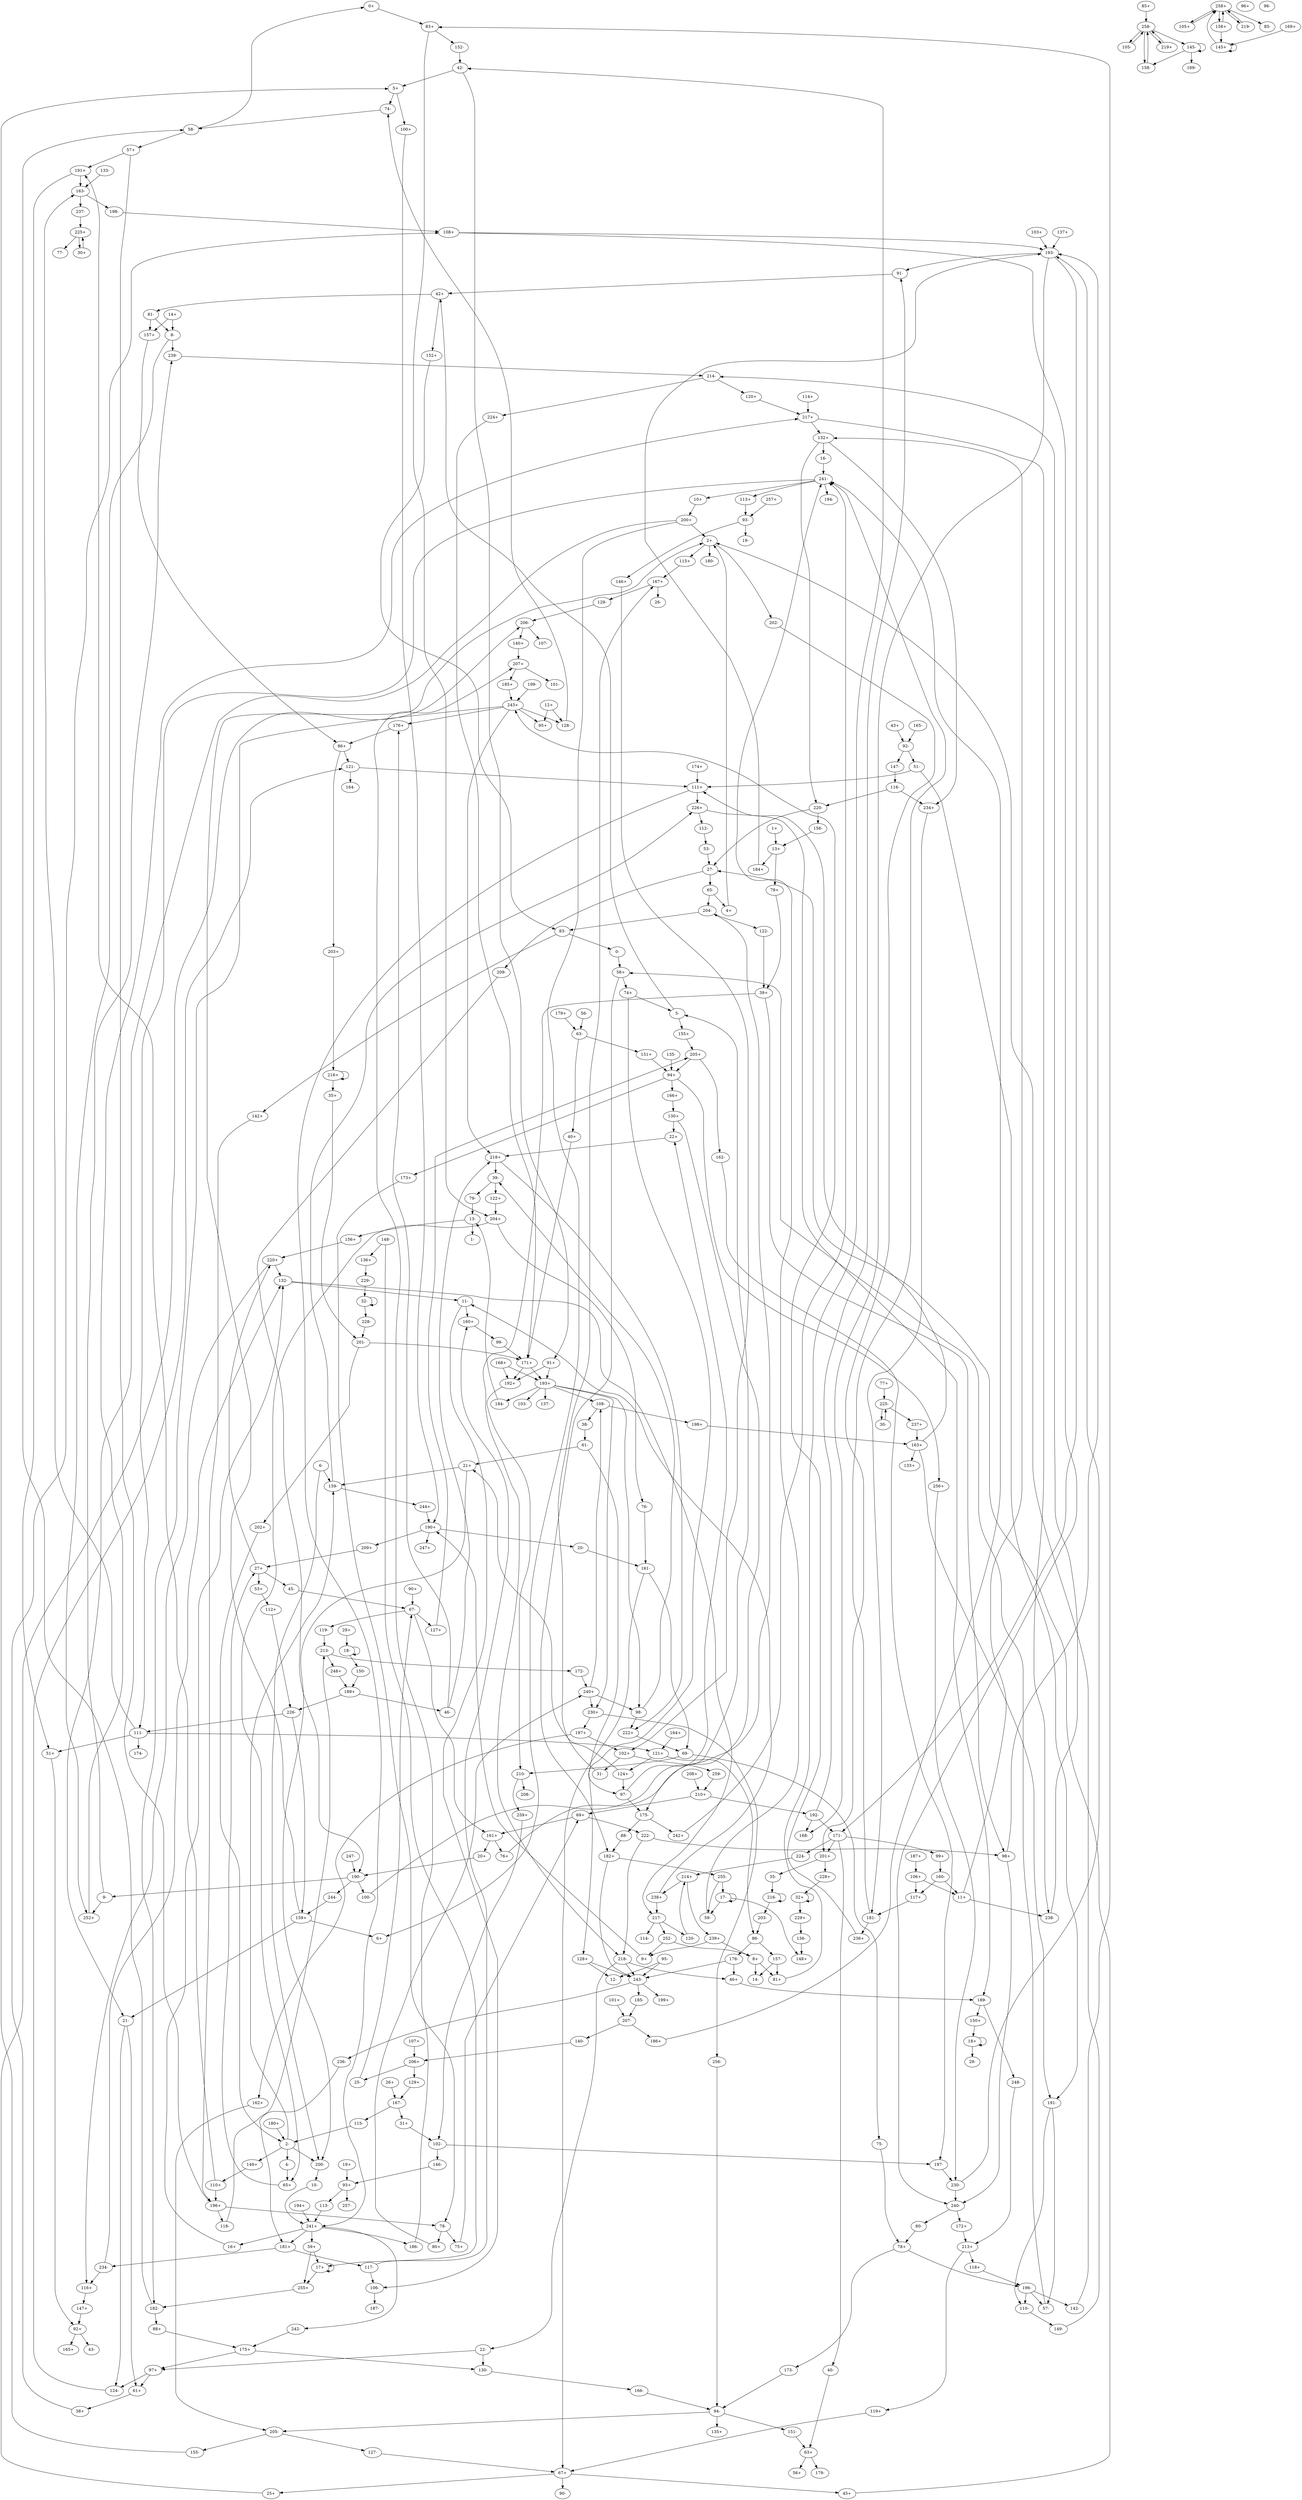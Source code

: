 digraph adj {
graph [k=37]
edge [d=-36]
"0+" [l=98 C=1836]
"0-" [l=98 C=1836]
"1+" [l=4825 C=112791]
"1-" [l=4825 C=112791]
"2+" [l=38 C=110]
"2-" [l=38 C=110]
"4+" [l=119 C=2108]
"4-" [l=119 C=2108]
"5+" [l=39 C=129]
"5-" [l=39 C=129]
"6+" [l=1548 C=33336]
"6-" [l=1548 C=33336]
"8+" [l=236 C=4461]
"8-" [l=236 C=4461]
"9+" [l=64 C=625]
"9-" [l=64 C=625]
"10+" [l=945 C=18948]
"10-" [l=945 C=18948]
"11+" [l=85 C=662]
"11-" [l=85 C=662]
"12+" [l=6490 C=144583]
"12-" [l=6490 C=144583]
"13+" [l=41 C=398]
"13-" [l=41 C=398]
"14+" [l=2810 C=64494]
"14-" [l=2810 C=64494]
"16+" [l=108 C=1277]
"16-" [l=108 C=1277]
"17+" [l=37 C=141]
"17-" [l=37 C=141]
"18+" [l=78 C=3319]
"18-" [l=78 C=3319]
"19+" [l=107 C=926]
"19-" [l=107 C=926]
"20+" [l=91 C=1029]
"20-" [l=91 C=1029]
"21+" [l=78 C=299]
"21-" [l=78 C=299]
"22+" [l=3494 C=79368]
"22-" [l=3494 C=79368]
"25+" [l=74 C=409]
"25-" [l=74 C=409]
"26+" [l=118 C=1347]
"26-" [l=118 C=1347]
"27+" [l=37 C=57]
"27-" [l=37 C=57]
"29+" [l=7642 C=171547]
"29-" [l=7642 C=171547]
"30+" [l=73 C=800]
"30-" [l=73 C=800]
"31+" [l=102 C=1475]
"31-" [l=102 C=1475]
"32+" [l=37 C=125]
"32-" [l=37 C=125]
"35+" [l=1818 C=40832]
"35-" [l=1818 C=40832]
"38+" [l=670 C=11081]
"38-" [l=670 C=11081]
"39+" [l=40 C=155]
"39-" [l=40 C=155]
"40+" [l=2217 C=53761]
"40-" [l=2217 C=53761]
"42+" [l=44 C=294]
"42-" [l=44 C=294]
"43+" [l=192 C=1787]
"43-" [l=192 C=1787]
"45+" [l=934 C=19735]
"45-" [l=934 C=19735]
"46+" [l=1861 C=49479]
"46-" [l=1861 C=49479]
"51+" [l=2543 C=56796]
"51-" [l=2543 C=56796]
"53+" [l=145 C=1904]
"53-" [l=145 C=1904]
"56+" [l=1371 C=29432]
"56-" [l=1371 C=29432]
"57+" [l=4194 C=83691]
"57-" [l=4194 C=83691]
"58+" [l=49 C=437]
"58-" [l=49 C=437]
"59+" [l=7062 C=158134]
"59-" [l=7062 C=158134]
"61+" [l=3142 C=75579]
"61-" [l=3142 C=75579]
"63+" [l=45 C=222]
"63-" [l=45 C=222]
"65+" [l=45 C=401]
"65-" [l=45 C=401]
"67+" [l=43 C=298]
"67-" [l=43 C=298]
"69+" [l=40 C=140]
"69-" [l=40 C=140]
"74+" [l=4409 C=95249]
"74-" [l=4409 C=95249]
"75+" [l=783 C=17313]
"75-" [l=783 C=17313]
"76+" [l=71 C=855]
"76-" [l=71 C=855]
"77+" [l=187 C=2247]
"77-" [l=187 C=2247]
"78+" [l=37 C=49]
"78-" [l=37 C=49]
"79+" [l=81 C=781]
"79-" [l=81 C=781]
"80+" [l=328 C=8453]
"80-" [l=328 C=8453]
"81+" [l=2021 C=45443]
"81-" [l=2021 C=45443]
"83+" [l=39 C=167]
"83-" [l=39 C=167]
"85+" [l=2077 C=49710]
"85-" [l=2077 C=49710]
"86+" [l=41 C=210]
"86-" [l=41 C=210]
"88+" [l=313 C=7100]
"88-" [l=313 C=7100]
"90+" [l=145 C=1384]
"90-" [l=145 C=1384]
"91+" [l=1270 C=30296]
"91-" [l=1270 C=30296]
"92+" [l=39 C=145]
"92-" [l=39 C=145]
"93+" [l=39 C=72]
"93-" [l=39 C=72]
"94+" [l=38 C=129]
"94-" [l=38 C=129]
"95+" [l=1848 C=35101]
"95-" [l=1848 C=35101]
"96+" [l=10589 C=225349]
"96-" [l=10589 C=225349]
"97+" [l=574 C=10079]
"97-" [l=574 C=10079]
"98+" [l=40 C=126]
"98-" [l=40 C=126]
"99+" [l=992 C=23984]
"99-" [l=992 C=23984]
"100+" [l=1058 C=24154]
"100-" [l=1058 C=24154]
"101+" [l=1613 C=32585]
"101-" [l=1613 C=32585]
"102+" [l=59 C=1626]
"102-" [l=59 C=1626]
"103+" [l=12276 C=286333]
"103-" [l=12276 C=286333]
"105+" [l=73 C=1083]
"105-" [l=73 C=1083]
"106+" [l=5018 C=115388]
"106-" [l=5018 C=115388]
"107+" [l=1379 C=28767]
"107-" [l=1379 C=28767]
"108+" [l=40 C=153]
"108-" [l=40 C=153]
"110+" [l=74 C=873]
"110-" [l=74 C=873]
"111+" [l=37 C=57]
"111-" [l=37 C=57]
"112+" [l=663 C=12256]
"112-" [l=663 C=12256]
"113+" [l=73 C=694]
"113-" [l=73 C=694]
"114+" [l=114 C=905]
"114-" [l=114 C=905]
"115+" [l=1874 C=38503]
"115-" [l=1874 C=38503]
"116+" [l=148 C=1806]
"116-" [l=148 C=1806]
"117+" [l=156 C=2123]
"117-" [l=156 C=2123]
"118+" [l=73 C=783]
"118-" [l=73 C=783]
"119+" [l=174 C=3085]
"119-" [l=174 C=3085]
"120+" [l=1922 C=41571]
"120-" [l=1922 C=41571]
"121+" [l=39 C=161]
"121-" [l=39 C=161]
"122+" [l=4583 C=111671]
"122-" [l=4583 C=111671]
"124+" [l=2330 C=53219]
"124-" [l=2330 C=53219]
"127+" [l=88 C=788]
"127-" [l=88 C=788]
"128+" [l=254 C=3275]
"128-" [l=254 C=3275]
"129+" [l=84 C=1024]
"129-" [l=84 C=1024]
"130+" [l=11268 C=246420]
"130-" [l=11268 C=246420]
"132+" [l=38 C=67]
"132-" [l=38 C=67]
"133+" [l=990 C=21098]
"133-" [l=990 C=21098]
"135+" [l=1611 C=35346]
"135-" [l=1611 C=35346]
"136+" [l=7432 C=146658]
"136-" [l=7432 C=146658]
"137+" [l=245 C=2132]
"137-" [l=245 C=2132]
"140+" [l=623 C=14919]
"140-" [l=623 C=14919]
"142+" [l=64 C=811]
"142-" [l=64 C=811]
"145+" [l=59 C=1455]
"145-" [l=59 C=1455]
"146+" [l=727 C=13605]
"146-" [l=727 C=13605]
"147+" [l=1980 C=47967]
"147-" [l=1980 C=47967]
"148+" [l=480 C=9171]
"148-" [l=480 C=9171]
"149+" [l=2306 C=59566]
"149-" [l=2306 C=59566]
"150+" [l=567 C=9421]
"150-" [l=567 C=9421]
"151+" [l=108 C=1305]
"151-" [l=108 C=1305]
"152+" [l=3149 C=67802]
"152-" [l=3149 C=67802]
"155+" [l=156 C=1740]
"155-" [l=156 C=1740]
"156+" [l=117 C=1756]
"156-" [l=117 C=1756]
"157+" [l=670 C=9929]
"157-" [l=670 C=9929]
"158+" [l=61 C=2724]
"158-" [l=61 C=2724]
"159+" [l=38 C=60]
"159-" [l=38 C=60]
"160+" [l=2799 C=57581]
"160-" [l=2799 C=57581]
"161+" [l=43 C=287]
"161-" [l=43 C=287]
"162+" [l=99 C=1030]
"162-" [l=99 C=1030]
"163+" [l=37 C=55]
"163-" [l=37 C=55]
"164+" [l=1638 C=38536]
"164-" [l=1638 C=38536]
"165+" [l=3225 C=78322]
"165-" [l=3225 C=78322]
"166+" [l=6470 C=136171]
"166-" [l=6470 C=136171]
"167+" [l=43 C=124]
"167-" [l=43 C=124]
"168+" [l=3543 C=72836]
"168-" [l=3543 C=72836]
"169+" [l=3878 C=96810]
"169-" [l=3878 C=96810]
"171+" [l=37 C=109]
"171-" [l=37 C=109]
"172+" [l=1309 C=31602]
"172-" [l=1309 C=31602]
"173+" [l=73 C=766]
"173-" [l=73 C=766]
"174+" [l=459 C=7329]
"174-" [l=459 C=7329]
"175+" [l=38 C=125]
"175-" [l=38 C=125]
"176+" [l=73 C=804]
"176-" [l=73 C=804]
"179+" [l=104 C=1139]
"179-" [l=104 C=1139]
"180+" [l=2309 C=50370]
"180-" [l=2309 C=50370]
"181+" [l=47 C=717]
"181-" [l=47 C=717]
"182+" [l=37 C=31]
"182-" [l=37 C=31]
"184+" [l=91 C=1422]
"184-" [l=91 C=1422]
"185+" [l=482 C=9133]
"185-" [l=482 C=9133]
"186+" [l=360 C=5889]
"186-" [l=360 C=5889]
"187+" [l=1942 C=37769]
"187-" [l=1942 C=37769]
"189+" [l=44 C=289]
"189-" [l=44 C=289]
"190+" [l=38 C=104]
"190-" [l=38 C=104]
"191+" [l=2594 C=66537]
"191-" [l=2594 C=66537]
"192+" [l=220 C=2857]
"192-" [l=220 C=2857]
"193+" [l=37 C=129]
"193-" [l=37 C=129]
"194+" [l=3559 C=71669]
"194-" [l=3559 C=71669]
"196+" [l=44 C=449]
"196-" [l=44 C=449]
"197+" [l=61 C=487]
"197-" [l=61 C=487]
"198+" [l=74 C=855]
"198-" [l=74 C=855]
"199+" [l=1637 C=32803]
"199-" [l=1637 C=32803]
"200+" [l=238 C=3039]
"200-" [l=238 C=3039]
"201+" [l=37 C=56]
"201-" [l=37 C=56]
"202+" [l=87 C=895]
"202-" [l=87 C=895]
"203+" [l=376 C=5253]
"203-" [l=376 C=5253]
"204+" [l=42 C=284]
"204-" [l=42 C=284]
"205+" [l=41 C=214]
"205-" [l=41 C=214]
"206+" [l=43 C=227]
"206-" [l=43 C=227]
"207+" [l=54 C=761]
"207-" [l=54 C=761]
"208+" [l=88 C=683]
"208-" [l=88 C=683]
"209+" [l=90 C=925]
"209-" [l=90 C=925]
"210+" [l=40 C=93]
"210-" [l=40 C=93]
"213+" [l=37 C=36]
"213-" [l=37 C=36]
"214+" [l=40 C=98]
"214-" [l=40 C=98]
"216+" [l=38 C=156]
"216-" [l=38 C=156]
"217+" [l=44 C=213]
"217-" [l=44 C=213]
"218+" [l=38 C=77]
"218-" [l=38 C=77]
"219+" [l=73 C=938]
"219-" [l=73 C=938]
"220+" [l=37 C=35]
"220-" [l=37 C=35]
"222+" [l=184 C=2677]
"222-" [l=184 C=2677]
"224+" [l=4876 C=117225]
"224-" [l=4876 C=117225]
"225+" [l=44 C=492]
"225-" [l=44 C=492]
"226+" [l=44 C=399]
"226-" [l=44 C=399]
"228+" [l=3080 C=72692]
"228-" [l=3080 C=72692]
"229+" [l=404 C=8678]
"229-" [l=404 C=8678]
"230+" [l=37 C=43]
"230-" [l=37 C=43]
"234+" [l=102 C=1132]
"234-" [l=102 C=1132]
"236+" [l=3026 C=60870]
"236-" [l=3026 C=60870]
"237+" [l=1448 C=34440]
"237-" [l=1448 C=34440]
"238+" [l=1288 C=31398]
"238-" [l=1288 C=31398]
"239+" [l=686 C=15438]
"239-" [l=686 C=15438]
"240+" [l=37 C=52]
"240-" [l=37 C=52]
"241+" [l=37 C=143]
"241-" [l=37 C=143]
"242+" [l=141 C=1789]
"242-" [l=141 C=1789]
"243+" [l=37 C=52]
"243-" [l=37 C=52]
"244+" [l=64 C=345]
"244-" [l=64 C=345]
"247+" [l=911 C=22465]
"247-" [l=911 C=22465]
"248+" [l=1274 C=32259]
"248-" [l=1274 C=32259]
"252+" [l=1325 C=32282]
"252-" [l=1325 C=32282]
"255+" [l=2321 C=52049]
"255-" [l=2321 C=52049]
"256+" [l=118 C=2438]
"256-" [l=118 C=2438]
"257+" [l=2482 C=59601]
"257-" [l=2482 C=59601]
"258+" [l=37 C=197]
"258-" [l=37 C=197]
"259+" [l=3616 C=79895]
"259-" [l=3616 C=79895]
"0+" -> "83+"
"0-" -> "58+"
"1+" -> "13+"
"2+" -> "180-"
"2+" -> "115+" [d=-33]
"2+" -> "202-" [d=-33]
"2-" -> "4-"
"2-" -> "149+" [d=-34]
"2-" -> "159-" [d=-31]
"2-" -> "200-" [d=-31]
"4+" -> "2+"
"4-" -> "65+"
"5+" -> "100+"
"5+" -> "74-" [d=-33]
"5-" -> "155+"
"5-" -> "42+" [d=-30]
"6-" -> "159-"
"6-" -> "200-"
"8+" -> "14-"
"8+" -> "81+"
"8-" -> "239-"
"8-" -> "252+"
"9+" -> "190+" [d=-35]
"9-" -> "239-"
"9-" -> "252+"
"10+" -> "200+" [d=-11]
"10-" -> "241+" [d=-34]
"11+" -> "132+"
"11+" -> "238-"
"11-" -> "106-"
"11-" -> "160+"
"12+" -> "95+"
"12+" -> "128-"
"13+" -> "79+"
"13+" -> "184+"
"13-" -> "1-"
"13-" -> "156+"
"14+" -> "8-"
"14+" -> "157+"
"16+" -> "132-"
"16-" -> "241-" [d=-12]
"17+" -> "255+"
"17+" -> "17+" [d=-35]
"17-" -> "148+" [d=-32]
"17-" -> "17-" [d=-35]
"17-" -> "59-" [d=-35]
"18+" -> "29-"
"18+" -> "18+" [d=-26]
"18-" -> "150-"
"18-" -> "18-" [d=-26]
"19+" -> "93+"
"20+" -> "190-" [d=-35]
"20-" -> "161-"
"21+" -> "159-"
"21+" -> "200-"
"21-" -> "61+"
"21-" -> "124-"
"22+" -> "218+"
"22-" -> "97+"
"22-" -> "130-"
"25+" -> "206-"
"25-" -> "67-" [d=-33]
"26+" -> "167-"
"27+" -> "53+"
"27+" -> "45-" [d=-35]
"27+" -> "220+" [d=-34]
"27-" -> "65-"
"27-" -> "209-"
"29+" -> "18-"
"30+" -> "225+"
"30-" -> "225-"
"31+" -> "102-"
"31-" -> "167+"
"32+" -> "229+"
"32+" -> "32+" [d=-35]
"32-" -> "228-"
"32-" -> "32-" [d=-35]
"35+" -> "201-"
"35-" -> "216-"
"38+" -> "108+"
"38-" -> "61-" [d=-17]
"39+" -> "98+"
"39+" -> "218-"
"39-" -> "79-"
"39-" -> "122+"
"40+" -> "171+" [d=-35]
"40-" -> "63+"
"42+" -> "81-"
"42+" -> "152+"
"42-" -> "91+"
"42-" -> "5+" [d=-30]
"43+" -> "92-"
"45+" -> "27-" [d=-35]
"45-" -> "67-"
"46+" -> "189-"
"46-" -> "176+"
"46-" -> "218+" [d=-32]
"51+" -> "92+"
"51-" -> "191-"
"51-" -> "111+" [d=-31]
"53+" -> "112+" [d=-9]
"53-" -> "27-"
"56-" -> "63-"
"57+" -> "191+"
"57+" -> "196+" [d=-33]
"57-" -> "58+"
"58+" -> "74+"
"58+" -> "182+" [d=-30]
"58-" -> "0+"
"58-" -> "57+"
"59+" -> "255+"
"59+" -> "17+" [d=-35]
"59-" -> "241-" [d=-12]
"61+" -> "38+" [d=-17]
"61-" -> "21+"
"61-" -> "97-"
"63+" -> "56+"
"63+" -> "179-"
"63-" -> "40+"
"63-" -> "151+"
"65+" -> "27+"
"65-" -> "4+"
"65-" -> "204-" [d=-11]
"67+" -> "45+"
"67+" -> "25+" [d=-33]
"67+" -> "90-" [d=-33]
"67-" -> "127+"
"67-" -> "119-" [d=-35]
"67-" -> "161+" [d=-33]
"69+" -> "222-"
"69+" -> "161+" [d=-29]
"69-" -> "75-"
"69-" -> "210-" [d=-10]
"74+" -> "128+"
"74+" -> "5-" [d=-33]
"74-" -> "58-"
"75+" -> "69+"
"75-" -> "78+"
"76+" -> "204-"
"76-" -> "161-"
"77+" -> "225-"
"78+" -> "173-"
"78+" -> "196-" [d=-25]
"78-" -> "75+"
"78-" -> "80+"
"79+" -> "39+"
"79-" -> "13-"
"80+" -> "240+"
"80-" -> "78+"
"81+" -> "42-"
"81-" -> "8-"
"81-" -> "157+"
"83+" -> "152-"
"83+" -> "204+" [d=-26]
"83-" -> "0-"
"83-" -> "142+"
"85+" -> "258-" [d=-29]
"86+" -> "203+"
"86+" -> "121-" [d=-34]
"86-" -> "157-"
"86-" -> "176-"
"88+" -> "175+"
"88-" -> "182+"
"90+" -> "67-" [d=-33]
"91+" -> "192+"
"91+" -> "193+"
"91-" -> "42+"
"92+" -> "43-"
"92+" -> "165+"
"92-" -> "51-"
"92-" -> "147-"
"93+" -> "113-"
"93+" -> "257-"
"93-" -> "19-"
"93-" -> "146+"
"94+" -> "256+"
"94+" -> "166+" [d=-24]
"94+" -> "173+" [d=-24]
"94-" -> "151-"
"94-" -> "135+" [d=-35]
"94-" -> "205-" [d=-32]
"95-" -> "12-"
"95-" -> "243-" [d=-31]
"97+" -> "61+"
"97+" -> "124-"
"97-" -> "22+"
"97-" -> "175-"
"98+" -> "193-" [d=-32]
"98+" -> "240-" [d=-32]
"98-" -> "39-"
"98-" -> "222+"
"99+" -> "160-" [d=-17]
"99-" -> "171+" [d=-35]
"100+" -> "190+"
"100-" -> "5-"
"101+" -> "207-"
"102+" -> "31-"
"102+" -> "259-"
"102-" -> "146-"
"102-" -> "197-" [d=-14]
"103+" -> "193-" [d=-33]
"105+" -> "258+" [d=-31]
"105-" -> "258-"
"106+" -> "11+"
"106+" -> "117+"
"106-" -> "187-" [d=-18]
"107+" -> "206+"
"108+" -> "240-" [d=-32]
"108+" -> "193-" [d=-32]
"108-" -> "38-"
"108-" -> "198+"
"110+" -> "191+"
"110+" -> "196+" [d=-33]
"110-" -> "149-" [d=-12]
"111+" -> "226+" [d=-21]
"111+" -> "241+" [d=-30]
"111-" -> "174-" [d=-33]
"111-" -> "121+" [d=-32]
"111-" -> "51+" [d=-31]
"111-" -> "163-" [d=-30]
"112+" -> "226-"
"112-" -> "53-" [d=-9]
"113+" -> "93-"
"113-" -> "241+"
"114+" -> "217+"
"115+" -> "167+"
"115-" -> "2-" [d=-33]
"116+" -> "147+" [d=-21]
"116-" -> "220-"
"116-" -> "234+"
"117+" -> "181-"
"117-" -> "106-"
"117-" -> "160+"
"118+" -> "196-"
"118-" -> "213-"
"119+" -> "67+" [d=-35]
"119-" -> "213-"
"120+" -> "217+" [d=-34]
"120-" -> "214+"
"121+" -> "124+"
"121+" -> "86-" [d=-34]
"121-" -> "164-"
"121-" -> "111+" [d=-32]
"122+" -> "204+"
"122-" -> "39+"
"124+" -> "21+"
"124+" -> "97-"
"124-" -> "121-"
"127+" -> "205+"
"127-" -> "67+"
"128+" -> "12-"
"128+" -> "243-" [d=-31]
"128-" -> "74-"
"129+" -> "167-"
"129-" -> "206-"
"130+" -> "22+"
"130+" -> "175-"
"130-" -> "166-" [d=-7]
"132+" -> "16-"
"132+" -> "220-" [d=-33]
"132+" -> "234+" [d=-33]
"132-" -> "11-"
"132-" -> "217-"
"133-" -> "163-"
"135-" -> "94+" [d=-35]
"136+" -> "229-" [d=-8]
"136-" -> "148+"
"137+" -> "193-" [d=-33]
"140+" -> "207+"
"140-" -> "206+"
"142+" -> "196+"
"142-" -> "83+"
"145+" -> "258+" [d=-26]
"145+" -> "145+" [d=-16]
"145-" -> "169-"
"145-" -> "145-" [d=-16]
"145-" -> "158-" [d=-16]
"146+" -> "102+"
"146-" -> "93+"
"147+" -> "92+"
"147-" -> "116-" [d=-21]
"148-" -> "136+"
"148-" -> "17+" [d=-32]
"149+" -> "110+" [d=-12]
"149-" -> "2+" [d=-34]
"150+" -> "18+"
"150-" -> "189+"
"151+" -> "94+"
"151-" -> "63+"
"152+" -> "83-"
"152-" -> "42-"
"155+" -> "205+"
"155-" -> "5+"
"156+" -> "220+"
"156-" -> "13+"
"157+" -> "86+"
"157-" -> "14-"
"157-" -> "81+"
"158+" -> "258+" [d=-26]
"158+" -> "145+" [d=-16]
"158-" -> "258-" [d=-29]
"159+" -> "6+"
"159+" -> "21-"
"159+" -> "2+" [d=-31]
"159-" -> "244+"
"159-" -> "226+" [d=-21]
"160+" -> "99-" [d=-17]
"160-" -> "11+"
"160-" -> "117+"
"161+" -> "20+"
"161+" -> "76+"
"161-" -> "69-" [d=-29]
"161-" -> "67+" [d=-33]
"162+" -> "205-"
"162-" -> "197-"
"163+" -> "133+"
"163+" -> "191-" [d=-35]
"163+" -> "111+" [d=-30]
"163-" -> "198-"
"163-" -> "237-"
"164+" -> "121+"
"165-" -> "92-"
"166+" -> "130+" [d=-7]
"166-" -> "94-" [d=-24]
"167+" -> "26-"
"167+" -> "129-"
"167-" -> "31+"
"167-" -> "115-"
"168+" -> "192+"
"168+" -> "193+"
"169+" -> "145+"
"171+" -> "192+"
"171+" -> "193+"
"171-" -> "99+" [d=-35]
"171-" -> "201+" [d=-29]
"171-" -> "40-" [d=-35]
"171-" -> "224-" [d=-35]
"172+" -> "213+"
"172-" -> "240+"
"173+" -> "78-"
"173-" -> "94-" [d=-24]
"174+" -> "111+" [d=-33]
"175+" -> "97+"
"175+" -> "130-"
"175-" -> "88-"
"175-" -> "242+"
"176+" -> "86+"
"176-" -> "46+"
"176-" -> "243-" [d=-33]
"179+" -> "63-"
"180+" -> "2-"
"181+" -> "117-"
"181+" -> "234-"
"181-" -> "236+"
"181-" -> "241-" [d=-29]
"182+" -> "255-"
"182+" -> "243-" [d=-32]
"182-" -> "88+"
"182-" -> "58-" [d=-30]
"184+" -> "193-" [d=-34]
"184-" -> "13-"
"185+" -> "243+"
"185-" -> "207-"
"186+" -> "241-" [d=-34]
"186-" -> "207+"
"187+" -> "106+" [d=-18]
"189+" -> "46-"
"189+" -> "226-" [d=-21]
"189-" -> "150+"
"189-" -> "248-"
"190+" -> "247+"
"190+" -> "20-" [d=-35]
"190+" -> "209+" [d=-35]
"190-" -> "100-"
"190-" -> "9-" [d=-35]
"190-" -> "244-" [d=-35]
"191+" -> "51+"
"191+" -> "163-" [d=-35]
"191-" -> "57-"
"191-" -> "110-"
"192+" -> "210-"
"192-" -> "91-"
"192-" -> "168-"
"192-" -> "171-"
"193+" -> "184-" [d=-34]
"193+" -> "98-" [d=-32]
"193+" -> "230+" [d=-32]
"193+" -> "103-" [d=-33]
"193+" -> "137-" [d=-33]
"193+" -> "108-" [d=-32]
"193-" -> "91-"
"193-" -> "168-"
"193-" -> "171-"
"194+" -> "241+" [d=-33]
"196+" -> "118-"
"196+" -> "78-" [d=-25]
"196-" -> "142-"
"196-" -> "57-" [d=-33]
"196-" -> "110-" [d=-33]
"197+" -> "162+"
"197+" -> "102+" [d=-14]
"197-" -> "230-"
"198+" -> "163+"
"198-" -> "108+"
"199-" -> "243+" [d=-31]
"200+" -> "6+"
"200+" -> "21-"
"200+" -> "2+" [d=-31]
"200-" -> "10-" [d=-11]
"201+" -> "35-"
"201+" -> "228+"
"201-" -> "202+"
"201-" -> "171+" [d=-29]
"202+" -> "2-" [d=-33]
"202-" -> "201+"
"203+" -> "216+"
"203-" -> "86-"
"204+" -> "76-"
"204+" -> "65+" [d=-11]
"204-" -> "122-"
"204-" -> "83-" [d=-26]
"205+" -> "162-"
"205+" -> "94+" [d=-32]
"205-" -> "127-"
"205-" -> "155-"
"206+" -> "25-"
"206+" -> "129+"
"206-" -> "107-"
"206-" -> "140+"
"207+" -> "101-"
"207+" -> "185+"
"207-" -> "140-"
"207-" -> "186+"
"208+" -> "210+"
"209+" -> "27+"
"209-" -> "190-" [d=-35]
"210+" -> "192-"
"210+" -> "69+" [d=-10]
"210-" -> "208-"
"210-" -> "259+"
"213+" -> "118+"
"213+" -> "119+"
"213-" -> "172-"
"213-" -> "248+"
"214+" -> "238+"
"214+" -> "239+"
"214-" -> "120+"
"214-" -> "224+"
"216+" -> "35+"
"216+" -> "216+" [d=-34]
"216-" -> "203-"
"216-" -> "216-" [d=-34]
"217+" -> "132+"
"217+" -> "238-"
"217-" -> "114-"
"217-" -> "120-" [d=-34]
"217-" -> "252-" [d=-34]
"218+" -> "39-"
"218+" -> "222+"
"218-" -> "22-"
"218-" -> "46+" [d=-32]
"218-" -> "243-" [d=-29]
"219+" -> "258-" [d=-31]
"219-" -> "258+"
"220+" -> "116+"
"220+" -> "132-" [d=-33]
"220-" -> "156-"
"220-" -> "27-" [d=-34]
"222+" -> "69-"
"222-" -> "98+"
"222-" -> "218-"
"224+" -> "171+" [d=-35]
"224-" -> "214+"
"225+" -> "30+"
"225+" -> "77-"
"225-" -> "30-"
"225-" -> "237+"
"226+" -> "112-"
"226+" -> "189-" [d=-21]
"226-" -> "111-" [d=-21]
"226-" -> "159+" [d=-21]
"228+" -> "32+"
"228-" -> "201-"
"229+" -> "136-" [d=-8]
"229-" -> "32-"
"230+" -> "197+"
"230+" -> "256-"
"230-" -> "193-" [d=-32]
"230-" -> "240-" [d=-32]
"234+" -> "181-"
"234-" -> "116+"
"234-" -> "132-" [d=-33]
"236+" -> "243+" [d=-31]
"236-" -> "181+"
"237+" -> "163+"
"237-" -> "225+"
"238+" -> "11-"
"238+" -> "217-"
"238-" -> "214-"
"239+" -> "8+"
"239+" -> "9+"
"239-" -> "214-"
"240+" -> "108-" [d=-32]
"240+" -> "98-" [d=-32]
"240+" -> "230+" [d=-32]
"240-" -> "80-"
"240-" -> "172+"
"241+" -> "242-"
"241+" -> "186-" [d=-34]
"241+" -> "181+" [d=-29]
"241+" -> "16+" [d=-12]
"241+" -> "59+" [d=-12]
"241-" -> "113+"
"241-" -> "10+" [d=-34]
"241-" -> "194-" [d=-33]
"241-" -> "111-" [d=-30]
"242+" -> "241-"
"242-" -> "175+"
"243+" -> "182-" [d=-32]
"243+" -> "176+" [d=-33]
"243+" -> "218+" [d=-29]
"243+" -> "95+" [d=-31]
"243+" -> "128-" [d=-31]
"243-" -> "185-"
"243-" -> "199+" [d=-31]
"243-" -> "236-" [d=-31]
"244+" -> "190+" [d=-35]
"244-" -> "159+"
"247-" -> "190-"
"248+" -> "189+"
"248-" -> "213+"
"252+" -> "217+" [d=-34]
"252-" -> "8+"
"252-" -> "9+"
"255+" -> "182-"
"255-" -> "17-"
"255-" -> "59-"
"256+" -> "230-"
"256-" -> "94-"
"257+" -> "93-"
"258+" -> "105+"
"258+" -> "219-" [d=-31]
"258+" -> "85-" [d=-29]
"258+" -> "158+" [d=-29]
"258-" -> "219+"
"258-" -> "105-" [d=-31]
"258-" -> "145-" [d=-26]
"258-" -> "158-" [d=-26]
"259+" -> "102-"
"259-" -> "210+"
}
